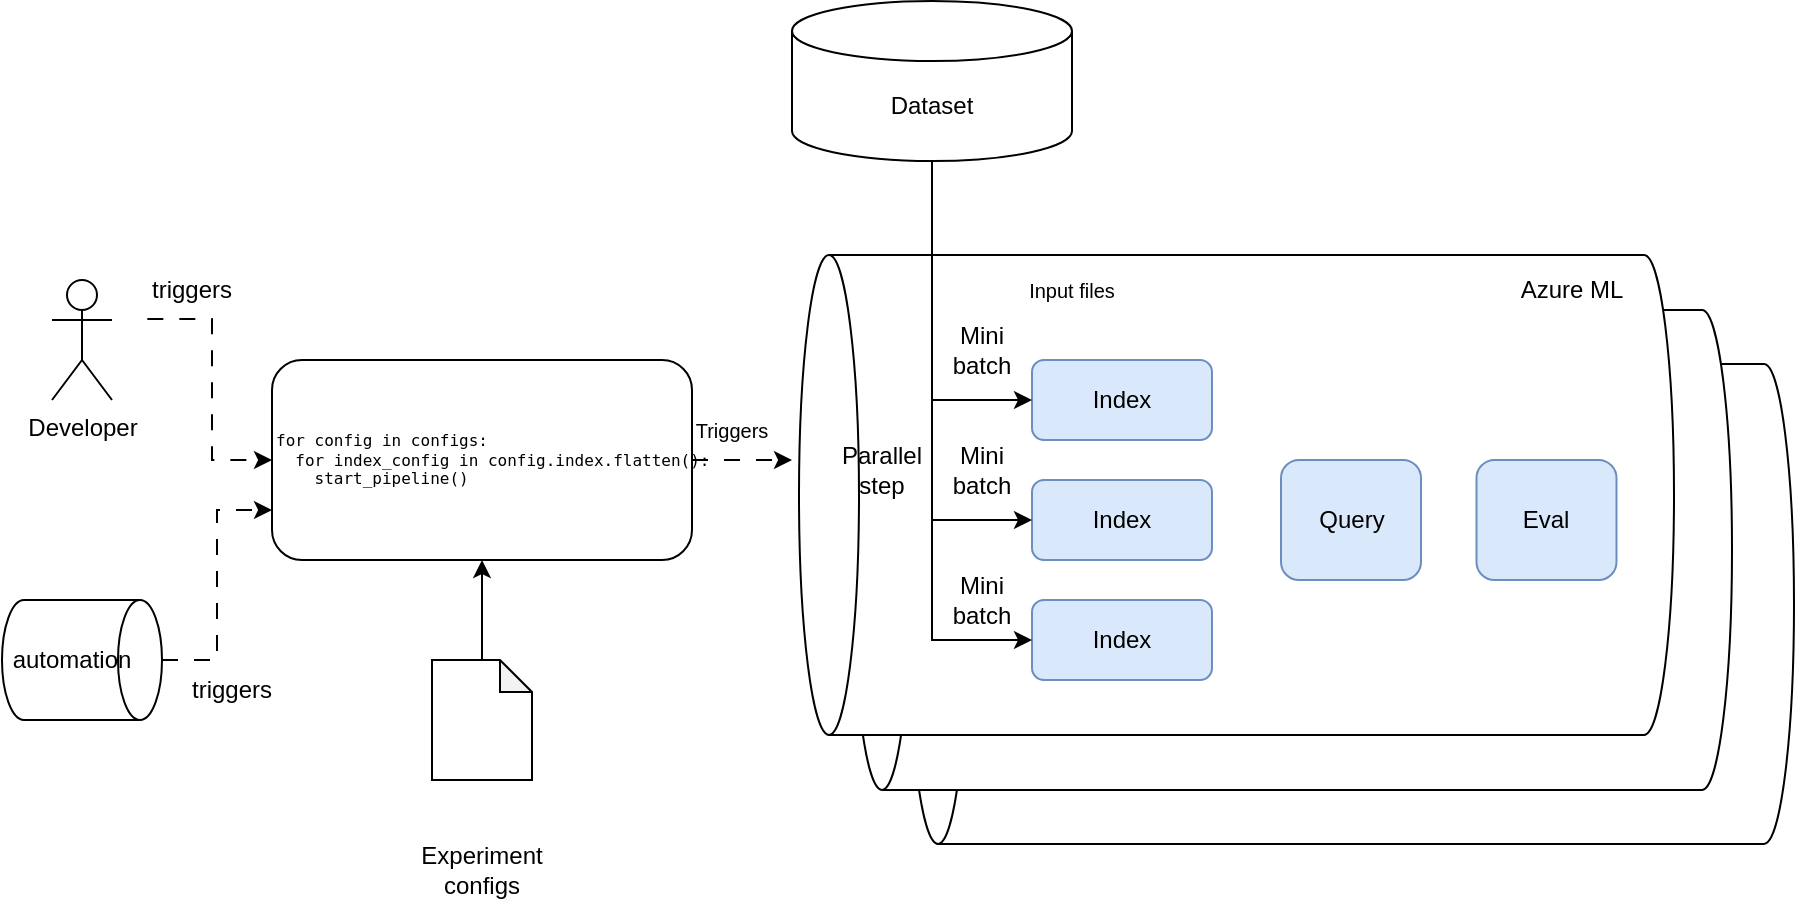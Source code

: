 <mxfile version="24.0.7" type="device">
  <diagram name="Page-1" id="c9OLLCgnKFHFIHMQfsV-">
    <mxGraphModel dx="1528" dy="2131" grid="1" gridSize="10" guides="1" tooltips="1" connect="1" arrows="1" fold="1" page="1" pageScale="1" pageWidth="827" pageHeight="1169" math="0" shadow="0">
      <root>
        <mxCell id="0" />
        <mxCell id="1" parent="0" />
        <mxCell id="221HtTC9qgcgybCVfVqK-36" value="" style="shape=cylinder3;whiteSpace=wrap;html=1;boundedLbl=1;backgroundOutline=1;size=15;rotation=-90;" parent="1" vertex="1">
          <mxGeometry x="579.5" y="50.5" width="240" height="443" as="geometry" />
        </mxCell>
        <mxCell id="221HtTC9qgcgybCVfVqK-35" value="" style="shape=cylinder3;whiteSpace=wrap;html=1;boundedLbl=1;backgroundOutline=1;size=15;rotation=-90;" parent="1" vertex="1">
          <mxGeometry x="550" y="25" width="240" height="440" as="geometry" />
        </mxCell>
        <mxCell id="221HtTC9qgcgybCVfVqK-27" value="" style="shape=cylinder3;whiteSpace=wrap;html=1;boundedLbl=1;backgroundOutline=1;size=15;rotation=-90;" parent="1" vertex="1">
          <mxGeometry x="522.25" y="-1.25" width="240" height="437.5" as="geometry" />
        </mxCell>
        <mxCell id="221HtTC9qgcgybCVfVqK-2" style="edgeStyle=orthogonalEdgeStyle;rounded=0;orthogonalLoop=1;jettySize=auto;html=1;exitX=0.128;exitY=0.982;exitDx=0;exitDy=0;exitPerimeter=0;entryX=0;entryY=0.5;entryDx=0;entryDy=0;dashed=1;dashPattern=8 8;" parent="1" source="221HtTC9qgcgybCVfVqK-4" target="gFHnbSyB1-i4nugdEwJ--8" edge="1">
          <mxGeometry relative="1" as="geometry">
            <Array as="points">
              <mxPoint x="130" y="130" />
              <mxPoint x="130" y="200" />
            </Array>
          </mxGeometry>
        </mxCell>
        <mxCell id="gFHnbSyB1-i4nugdEwJ--1" value="Developer" style="shape=umlActor;verticalLabelPosition=bottom;verticalAlign=top;html=1;outlineConnect=0;" parent="1" vertex="1">
          <mxGeometry x="50" y="110" width="30" height="60" as="geometry" />
        </mxCell>
        <mxCell id="221HtTC9qgcgybCVfVqK-3" style="edgeStyle=orthogonalEdgeStyle;rounded=0;orthogonalLoop=1;jettySize=auto;html=1;exitX=0.5;exitY=0;exitDx=0;exitDy=0;exitPerimeter=0;entryX=0;entryY=0.75;entryDx=0;entryDy=0;dashed=1;dashPattern=8 8;" parent="1" source="gFHnbSyB1-i4nugdEwJ--4" target="gFHnbSyB1-i4nugdEwJ--8" edge="1">
          <mxGeometry relative="1" as="geometry" />
        </mxCell>
        <mxCell id="gFHnbSyB1-i4nugdEwJ--4" value="" style="shape=cylinder3;whiteSpace=wrap;html=1;boundedLbl=1;backgroundOutline=1;size=11;rotation=90;" parent="1" vertex="1">
          <mxGeometry x="35" y="260" width="60" height="80" as="geometry" />
        </mxCell>
        <mxCell id="gFHnbSyB1-i4nugdEwJ--6" value="automation" style="text;html=1;strokeColor=none;fillColor=none;align=center;verticalAlign=middle;whiteSpace=wrap;rounded=0;" parent="1" vertex="1">
          <mxGeometry x="30" y="285" width="60" height="30" as="geometry" />
        </mxCell>
        <mxCell id="221HtTC9qgcgybCVfVqK-12" style="edgeStyle=orthogonalEdgeStyle;rounded=0;orthogonalLoop=1;jettySize=auto;html=1;exitX=1;exitY=0.5;exitDx=0;exitDy=0;dashed=1;dashPattern=8 8;" parent="1" source="gFHnbSyB1-i4nugdEwJ--8" edge="1">
          <mxGeometry relative="1" as="geometry">
            <mxPoint x="420" y="200" as="targetPoint" />
          </mxGeometry>
        </mxCell>
        <mxCell id="gFHnbSyB1-i4nugdEwJ--8" value="&lt;pre style=&quot;font-size: 8px;&quot;&gt;for config in configs:&lt;br&gt;  for index_config in config.index.flatten():&lt;br&gt;    start_pipeline()&lt;/pre&gt;" style="rounded=1;whiteSpace=wrap;html=1;align=left;" parent="1" vertex="1">
          <mxGeometry x="160" y="150" width="210" height="100" as="geometry" />
        </mxCell>
        <mxCell id="ka2Pck3t7iw5_ma6AWct-2" style="edgeStyle=orthogonalEdgeStyle;rounded=0;orthogonalLoop=1;jettySize=auto;html=1;exitX=0.5;exitY=0;exitDx=0;exitDy=0;exitPerimeter=0;entryX=0.5;entryY=1;entryDx=0;entryDy=0;" edge="1" parent="1" source="gFHnbSyB1-i4nugdEwJ--9" target="gFHnbSyB1-i4nugdEwJ--8">
          <mxGeometry relative="1" as="geometry" />
        </mxCell>
        <mxCell id="gFHnbSyB1-i4nugdEwJ--9" value="" style="shape=note;whiteSpace=wrap;html=1;backgroundOutline=1;darkOpacity=0.05;size=16;" parent="1" vertex="1">
          <mxGeometry x="240" y="300" width="50" height="60" as="geometry" />
        </mxCell>
        <mxCell id="gFHnbSyB1-i4nugdEwJ--14" value="Experiment configs" style="text;html=1;strokeColor=none;fillColor=none;align=center;verticalAlign=middle;whiteSpace=wrap;rounded=0;" parent="1" vertex="1">
          <mxGeometry x="235" y="390" width="60" height="30" as="geometry" />
        </mxCell>
        <mxCell id="gFHnbSyB1-i4nugdEwJ--17" value="Dataset" style="shape=cylinder3;whiteSpace=wrap;html=1;boundedLbl=1;backgroundOutline=1;size=15;" parent="1" vertex="1">
          <mxGeometry x="420" y="-29.5" width="140" height="80" as="geometry" />
        </mxCell>
        <mxCell id="221HtTC9qgcgybCVfVqK-4" value="triggers" style="text;html=1;strokeColor=none;fillColor=none;align=center;verticalAlign=middle;whiteSpace=wrap;rounded=0;" parent="1" vertex="1">
          <mxGeometry x="90" y="100" width="60" height="30" as="geometry" />
        </mxCell>
        <mxCell id="221HtTC9qgcgybCVfVqK-5" style="edgeStyle=orthogonalEdgeStyle;rounded=0;orthogonalLoop=1;jettySize=auto;html=1;exitX=0.5;exitY=1;exitDx=0;exitDy=0;" parent="1" source="221HtTC9qgcgybCVfVqK-4" target="221HtTC9qgcgybCVfVqK-4" edge="1">
          <mxGeometry relative="1" as="geometry" />
        </mxCell>
        <mxCell id="221HtTC9qgcgybCVfVqK-6" value="triggers" style="text;html=1;strokeColor=none;fillColor=none;align=center;verticalAlign=middle;whiteSpace=wrap;rounded=0;" parent="1" vertex="1">
          <mxGeometry x="110" y="300" width="60" height="30" as="geometry" />
        </mxCell>
        <mxCell id="221HtTC9qgcgybCVfVqK-8" value="Index" style="rounded=1;whiteSpace=wrap;html=1;fillColor=#dae8fc;strokeColor=#6c8ebf;" parent="1" vertex="1">
          <mxGeometry x="540" y="150" width="90" height="40" as="geometry" />
        </mxCell>
        <mxCell id="221HtTC9qgcgybCVfVqK-11" value="&lt;font style=&quot;font-size: 10px;&quot;&gt;Input files&lt;/font&gt;" style="text;html=1;strokeColor=none;fillColor=none;align=center;verticalAlign=middle;whiteSpace=wrap;rounded=0;" parent="1" vertex="1">
          <mxGeometry x="530" y="100" width="60" height="30" as="geometry" />
        </mxCell>
        <mxCell id="221HtTC9qgcgybCVfVqK-19" value="Query" style="rounded=1;whiteSpace=wrap;html=1;fillColor=#dae8fc;strokeColor=#6c8ebf;" parent="1" vertex="1">
          <mxGeometry x="664.5" y="200" width="70" height="60" as="geometry" />
        </mxCell>
        <mxCell id="221HtTC9qgcgybCVfVqK-20" value="Eval" style="rounded=1;whiteSpace=wrap;html=1;fillColor=#dae8fc;strokeColor=#6c8ebf;" parent="1" vertex="1">
          <mxGeometry x="762.25" y="200" width="70" height="60" as="geometry" />
        </mxCell>
        <mxCell id="221HtTC9qgcgybCVfVqK-31" value="&lt;font style=&quot;font-size: 10px;&quot;&gt;Triggers&lt;/font&gt;" style="text;html=1;strokeColor=none;fillColor=none;align=center;verticalAlign=middle;whiteSpace=wrap;rounded=0;" parent="1" vertex="1">
          <mxGeometry x="360" y="170" width="60" height="30" as="geometry" />
        </mxCell>
        <mxCell id="221HtTC9qgcgybCVfVqK-32" value="Azure ML" style="text;html=1;strokeColor=none;fillColor=none;align=center;verticalAlign=middle;whiteSpace=wrap;rounded=0;" parent="1" vertex="1">
          <mxGeometry x="770" y="100" width="80" height="30" as="geometry" />
        </mxCell>
        <mxCell id="otIctKdWp1Emk4w7bJRC-1" value="Index" style="rounded=1;whiteSpace=wrap;html=1;fillColor=#dae8fc;strokeColor=#6c8ebf;" parent="1" vertex="1">
          <mxGeometry x="540" y="210" width="90" height="40" as="geometry" />
        </mxCell>
        <mxCell id="otIctKdWp1Emk4w7bJRC-2" value="Index" style="rounded=1;whiteSpace=wrap;html=1;fillColor=#dae8fc;strokeColor=#6c8ebf;" parent="1" vertex="1">
          <mxGeometry x="540" y="270" width="90" height="40" as="geometry" />
        </mxCell>
        <mxCell id="otIctKdWp1Emk4w7bJRC-3" value="Parallel step" style="text;html=1;strokeColor=none;fillColor=none;align=center;verticalAlign=middle;whiteSpace=wrap;rounded=0;" parent="1" vertex="1">
          <mxGeometry x="440" y="190" width="50" height="30" as="geometry" />
        </mxCell>
        <mxCell id="otIctKdWp1Emk4w7bJRC-4" value="" style="endArrow=classic;html=1;rounded=0;exitX=0.5;exitY=1;exitDx=0;exitDy=0;exitPerimeter=0;entryX=0;entryY=0.5;entryDx=0;entryDy=0;" parent="1" source="gFHnbSyB1-i4nugdEwJ--17" target="221HtTC9qgcgybCVfVqK-8" edge="1">
          <mxGeometry width="50" height="50" relative="1" as="geometry">
            <mxPoint x="800" y="200" as="sourcePoint" />
            <mxPoint x="850" y="150" as="targetPoint" />
            <Array as="points">
              <mxPoint x="490" y="170" />
            </Array>
          </mxGeometry>
        </mxCell>
        <mxCell id="otIctKdWp1Emk4w7bJRC-5" value="" style="endArrow=classic;html=1;rounded=0;exitX=0.5;exitY=1;exitDx=0;exitDy=0;exitPerimeter=0;entryX=0;entryY=0.5;entryDx=0;entryDy=0;" parent="1" source="gFHnbSyB1-i4nugdEwJ--17" target="otIctKdWp1Emk4w7bJRC-1" edge="1">
          <mxGeometry width="50" height="50" relative="1" as="geometry">
            <mxPoint x="800" y="200" as="sourcePoint" />
            <mxPoint x="850" y="150" as="targetPoint" />
            <Array as="points">
              <mxPoint x="490" y="230" />
            </Array>
          </mxGeometry>
        </mxCell>
        <mxCell id="otIctKdWp1Emk4w7bJRC-6" value="" style="endArrow=classic;html=1;rounded=0;exitX=0.5;exitY=1;exitDx=0;exitDy=0;exitPerimeter=0;entryX=0;entryY=0.5;entryDx=0;entryDy=0;" parent="1" source="gFHnbSyB1-i4nugdEwJ--17" target="otIctKdWp1Emk4w7bJRC-2" edge="1">
          <mxGeometry width="50" height="50" relative="1" as="geometry">
            <mxPoint x="610" y="70" as="sourcePoint" />
            <mxPoint x="660" y="20" as="targetPoint" />
            <Array as="points">
              <mxPoint x="490" y="290" />
            </Array>
          </mxGeometry>
        </mxCell>
        <mxCell id="otIctKdWp1Emk4w7bJRC-7" value="Mini batch" style="text;html=1;strokeColor=none;fillColor=none;align=center;verticalAlign=middle;whiteSpace=wrap;rounded=0;" parent="1" vertex="1">
          <mxGeometry x="490" y="130" width="50" height="30" as="geometry" />
        </mxCell>
        <mxCell id="otIctKdWp1Emk4w7bJRC-8" value="Mini batch" style="text;html=1;strokeColor=none;fillColor=none;align=center;verticalAlign=middle;whiteSpace=wrap;rounded=0;" parent="1" vertex="1">
          <mxGeometry x="490" y="190" width="50" height="30" as="geometry" />
        </mxCell>
        <mxCell id="otIctKdWp1Emk4w7bJRC-9" value="Mini batch" style="text;html=1;strokeColor=none;fillColor=none;align=center;verticalAlign=middle;whiteSpace=wrap;rounded=0;" parent="1" vertex="1">
          <mxGeometry x="490" y="255" width="50" height="30" as="geometry" />
        </mxCell>
      </root>
    </mxGraphModel>
  </diagram>
</mxfile>
